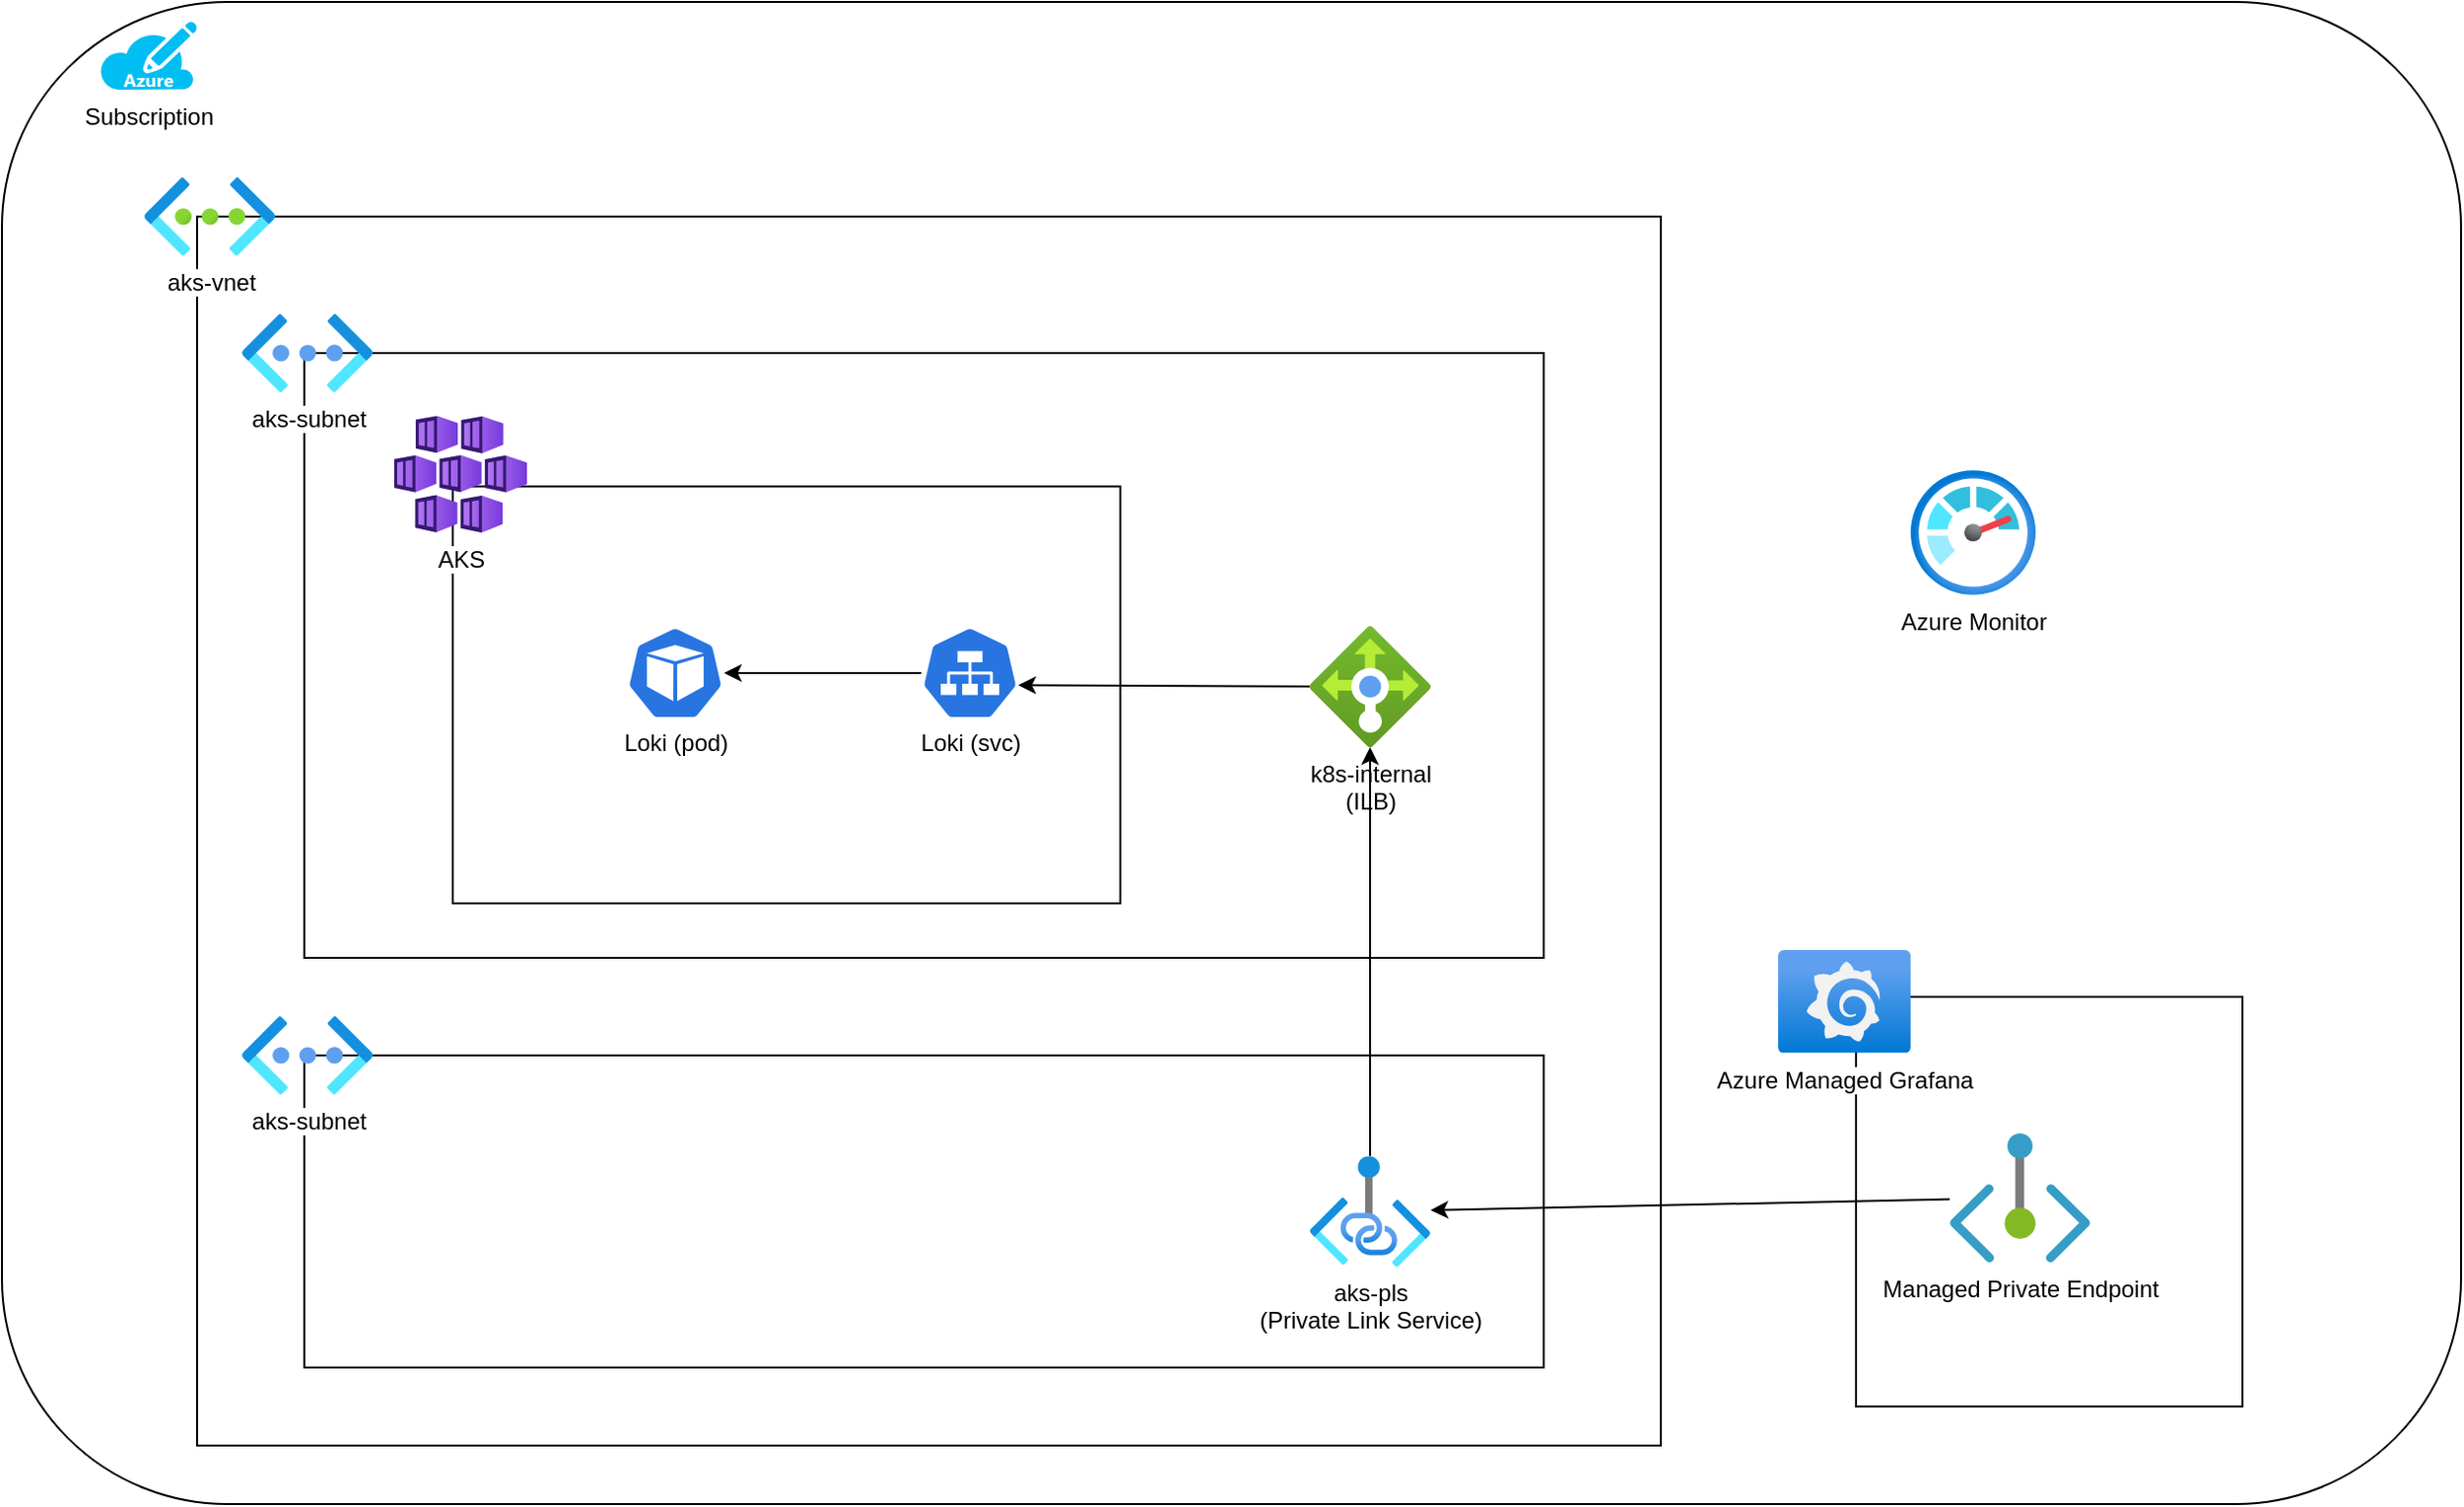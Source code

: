 <mxfile>
    <diagram id="8FS2FbvrPpp0F5J38_Xr" name="Page-1">
        <mxGraphModel dx="2332" dy="1493" grid="1" gridSize="10" guides="1" tooltips="1" connect="1" arrows="1" fold="1" page="1" pageScale="1" pageWidth="850" pageHeight="1100" math="0" shadow="0">
            <root>
                <mxCell id="0"/>
                <mxCell id="1" parent="0"/>
                <mxCell id="2" value="" style="rounded=1;whiteSpace=wrap;html=1;" parent="1" vertex="1">
                    <mxGeometry x="-720" y="680" width="1260" height="770" as="geometry"/>
                </mxCell>
                <mxCell id="3" value="Subscription" style="verticalLabelPosition=bottom;html=1;verticalAlign=top;align=center;strokeColor=none;fillColor=#00BEF2;shape=mxgraph.azure.azure_subscription;" parent="1" vertex="1">
                    <mxGeometry x="-670" y="690" width="50" height="35" as="geometry"/>
                </mxCell>
                <mxCell id="4" value="" style="whiteSpace=wrap;html=1;" parent="1" vertex="1">
                    <mxGeometry x="-620" y="790" width="750" height="630" as="geometry"/>
                </mxCell>
                <mxCell id="5" value="aks-vnet" style="aspect=fixed;html=1;points=[];align=center;image;fontSize=12;image=img/lib/azure2/networking/Virtual_Networks.svg;" parent="1" vertex="1">
                    <mxGeometry x="-647" y="770" width="67" height="40" as="geometry"/>
                </mxCell>
                <mxCell id="34" value="" style="whiteSpace=wrap;html=1;" parent="1" vertex="1">
                    <mxGeometry x="-565.1" y="1220" width="635.1" height="160" as="geometry"/>
                </mxCell>
                <mxCell id="35" value="aks-subnet" style="aspect=fixed;html=1;points=[];align=center;image;fontSize=12;image=img/lib/azure2/networking/Virtual_Networks_Classic.svg;" parent="1" vertex="1">
                    <mxGeometry x="-597" y="1200" width="67" height="40" as="geometry"/>
                </mxCell>
                <mxCell id="28" value="aks-pls&lt;br&gt;(Private Link Service)" style="aspect=fixed;html=1;points=[];align=center;image;fontSize=12;image=img/lib/azure2/networking/Private_Link.svg;" parent="1" vertex="1">
                    <mxGeometry x="-50" y="1271.59" width="62" height="56.83" as="geometry"/>
                </mxCell>
                <mxCell id="38" value="" style="rounded=0;whiteSpace=wrap;html=1;" parent="1" vertex="1">
                    <mxGeometry x="230" y="1190" width="198" height="210" as="geometry"/>
                </mxCell>
                <mxCell id="37" value="Managed Private Endpoint" style="aspect=fixed;html=1;points=[];align=center;image;fontSize=12;image=img/lib/azure2/networking/Private_Endpoint.svg;" parent="1" vertex="1">
                    <mxGeometry x="278" y="1260" width="72" height="66" as="geometry"/>
                </mxCell>
                <mxCell id="33" style="edgeStyle=none;html=1;" parent="1" source="37" target="28" edge="1">
                    <mxGeometry relative="1" as="geometry">
                        <mxPoint x="400" y="1160.098" as="sourcePoint"/>
                    </mxGeometry>
                </mxCell>
                <mxCell id="36" value="Azure Managed Grafana" style="aspect=fixed;html=1;points=[];align=center;image;fontSize=12;image=img/lib/azure2/other/Grafana.svg;" parent="1" vertex="1">
                    <mxGeometry x="190" y="1166" width="68" height="52.8" as="geometry"/>
                </mxCell>
                <mxCell id="39" value="Azure Monitor" style="aspect=fixed;html=1;points=[];align=center;image;fontSize=12;image=img/lib/azure2/management_governance/Monitor.svg;" parent="1" vertex="1">
                    <mxGeometry x="258" y="920" width="64" height="64" as="geometry"/>
                </mxCell>
                <mxCell id="7" value="" style="whiteSpace=wrap;html=1;" parent="1" vertex="1">
                    <mxGeometry x="-565.1" y="860" width="635.1" height="310" as="geometry"/>
                </mxCell>
                <mxCell id="24" value="k8s-internal&lt;br&gt;(ILB)" style="aspect=fixed;html=1;points=[];align=center;image;fontSize=12;image=img/lib/azure2/networking/Load_Balancers.svg;" parent="1" vertex="1">
                    <mxGeometry x="-50" y="1000" width="62" height="62" as="geometry"/>
                </mxCell>
                <mxCell id="9" value="" style="whiteSpace=wrap;html=1;" parent="1" vertex="1">
                    <mxGeometry x="-489" y="928.33" width="342" height="213.75" as="geometry"/>
                </mxCell>
                <mxCell id="10" value="AKS" style="aspect=fixed;html=1;points=[];align=center;image;fontSize=12;image=img/lib/azure2/containers/Kubernetes_Services.svg;" parent="1" vertex="1">
                    <mxGeometry x="-519" y="892.083" width="68" height="60" as="geometry"/>
                </mxCell>
                <mxCell id="13" value="&lt;br&gt;&lt;br&gt;&lt;br&gt;&lt;br&gt;&lt;br&gt;Loki (pod)" style="sketch=0;html=1;dashed=0;whitespace=wrap;fillColor=#2875E2;strokeColor=#ffffff;points=[[0.005,0.63,0],[0.1,0.2,0],[0.9,0.2,0],[0.5,0,0],[0.995,0.63,0],[0.72,0.99,0],[0.5,1,0],[0.28,0.99,0]];shape=mxgraph.kubernetes.icon;prIcon=pod" parent="1" vertex="1">
                    <mxGeometry x="-400" y="1000" width="50" height="48" as="geometry"/>
                </mxCell>
                <mxCell id="20" style="edgeStyle=none;html=1;" parent="1" source="21" target="13" edge="1">
                    <mxGeometry relative="1" as="geometry">
                        <mxPoint x="-220.25" y="1082.24" as="targetPoint"/>
                    </mxGeometry>
                </mxCell>
                <mxCell id="21" value="&lt;br&gt;&lt;br&gt;&lt;br&gt;&lt;br&gt;&lt;br&gt;Loki (svc)" style="sketch=0;html=1;dashed=0;whitespace=wrap;fillColor=#2875E2;strokeColor=#ffffff;points=[[0.005,0.63,0],[0.1,0.2,0],[0.9,0.2,0],[0.5,0,0],[0.995,0.63,0],[0.72,0.99,0],[0.5,1,0],[0.28,0.99,0]];shape=mxgraph.kubernetes.icon;prIcon=svc" parent="1" vertex="1">
                    <mxGeometry x="-249" y="1000" width="50" height="48" as="geometry"/>
                </mxCell>
                <mxCell id="23" style="edgeStyle=none;html=1;entryX=0.995;entryY=0.63;entryDx=0;entryDy=0;entryPerimeter=0;" parent="1" source="24" target="21" edge="1">
                    <mxGeometry relative="1" as="geometry">
                        <mxPoint x="-30.25" y="1070.24" as="targetPoint"/>
                    </mxGeometry>
                </mxCell>
                <mxCell id="27" style="edgeStyle=none;html=1;" parent="1" source="28" target="24" edge="1">
                    <mxGeometry relative="1" as="geometry"/>
                </mxCell>
                <mxCell id="22" value="aks-subnet" style="aspect=fixed;html=1;points=[];align=center;image;fontSize=12;image=img/lib/azure2/networking/Virtual_Networks_Classic.svg;" parent="1" vertex="1">
                    <mxGeometry x="-597" y="840" width="67" height="40" as="geometry"/>
                </mxCell>
            </root>
        </mxGraphModel>
    </diagram>
</mxfile>